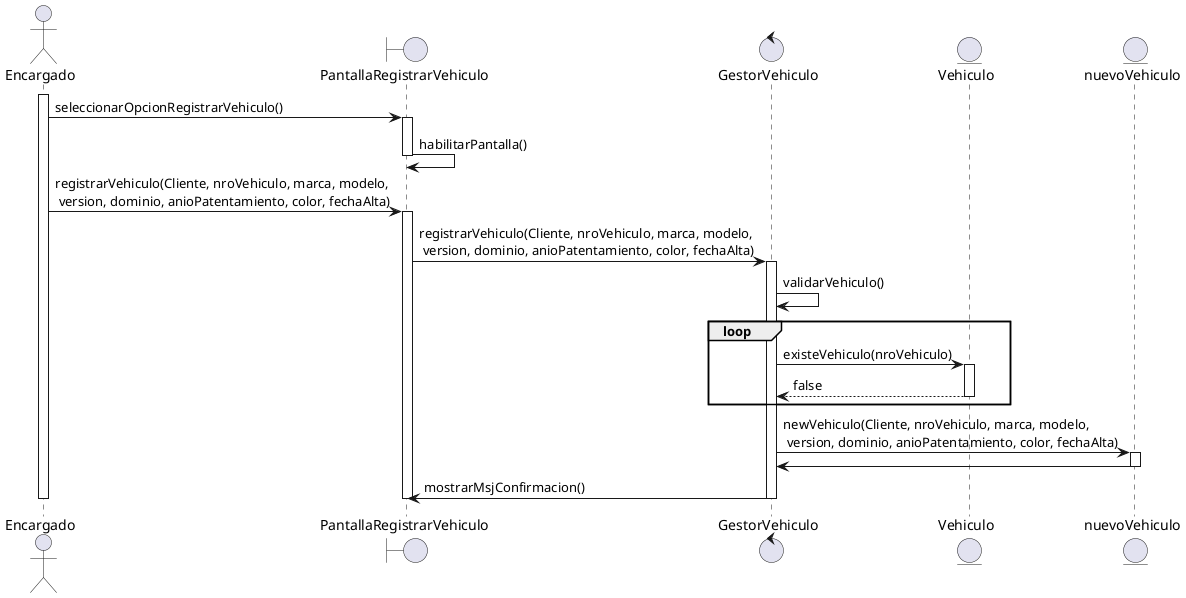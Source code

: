 @startuml

actor Encargado
boundary PantallaRegistrarVehiculo
control GestorVehiculo
entity Vehiculo
entity nuevoVehiculo

activate Encargado
Encargado -> PantallaRegistrarVehiculo: seleccionarOpcionRegistrarVehiculo()
activate PantallaRegistrarVehiculo
PantallaRegistrarVehiculo -> PantallaRegistrarVehiculo: habilitarPantalla()
deactivate PantallaRegistrarVehiculo

Encargado -> PantallaRegistrarVehiculo: registrarVehiculo(Cliente, nroVehiculo, marca, modelo,\n version, dominio, anioPatentamiento, color, fechaAlta)
activate PantallaRegistrarVehiculo
PantallaRegistrarVehiculo -> GestorVehiculo: registrarVehiculo(Cliente, nroVehiculo, marca, modelo,\n version, dominio, anioPatentamiento, color, fechaAlta)
activate GestorVehiculo
GestorVehiculo -> GestorVehiculo: validarVehiculo()
loop 
    GestorVehiculo -> Vehiculo: existeVehiculo(nroVehiculo)
    activate Vehiculo
    Vehiculo --> GestorVehiculo: false
    deactivate Vehiculo
end

GestorVehiculo -> nuevoVehiculo: newVehiculo(Cliente, nroVehiculo, marca, modelo,\n version, dominio, anioPatentamiento, color, fechaAlta)
activate nuevoVehiculo
nuevoVehiculo -> GestorVehiculo
deactivate nuevoVehiculo
GestorVehiculo -> PantallaRegistrarVehiculo: mostrarMsjConfirmacion()
deactivate GestorVehiculo
deactivate PantallaRegistrarVehiculo
deactivate Encargado

@enduml
